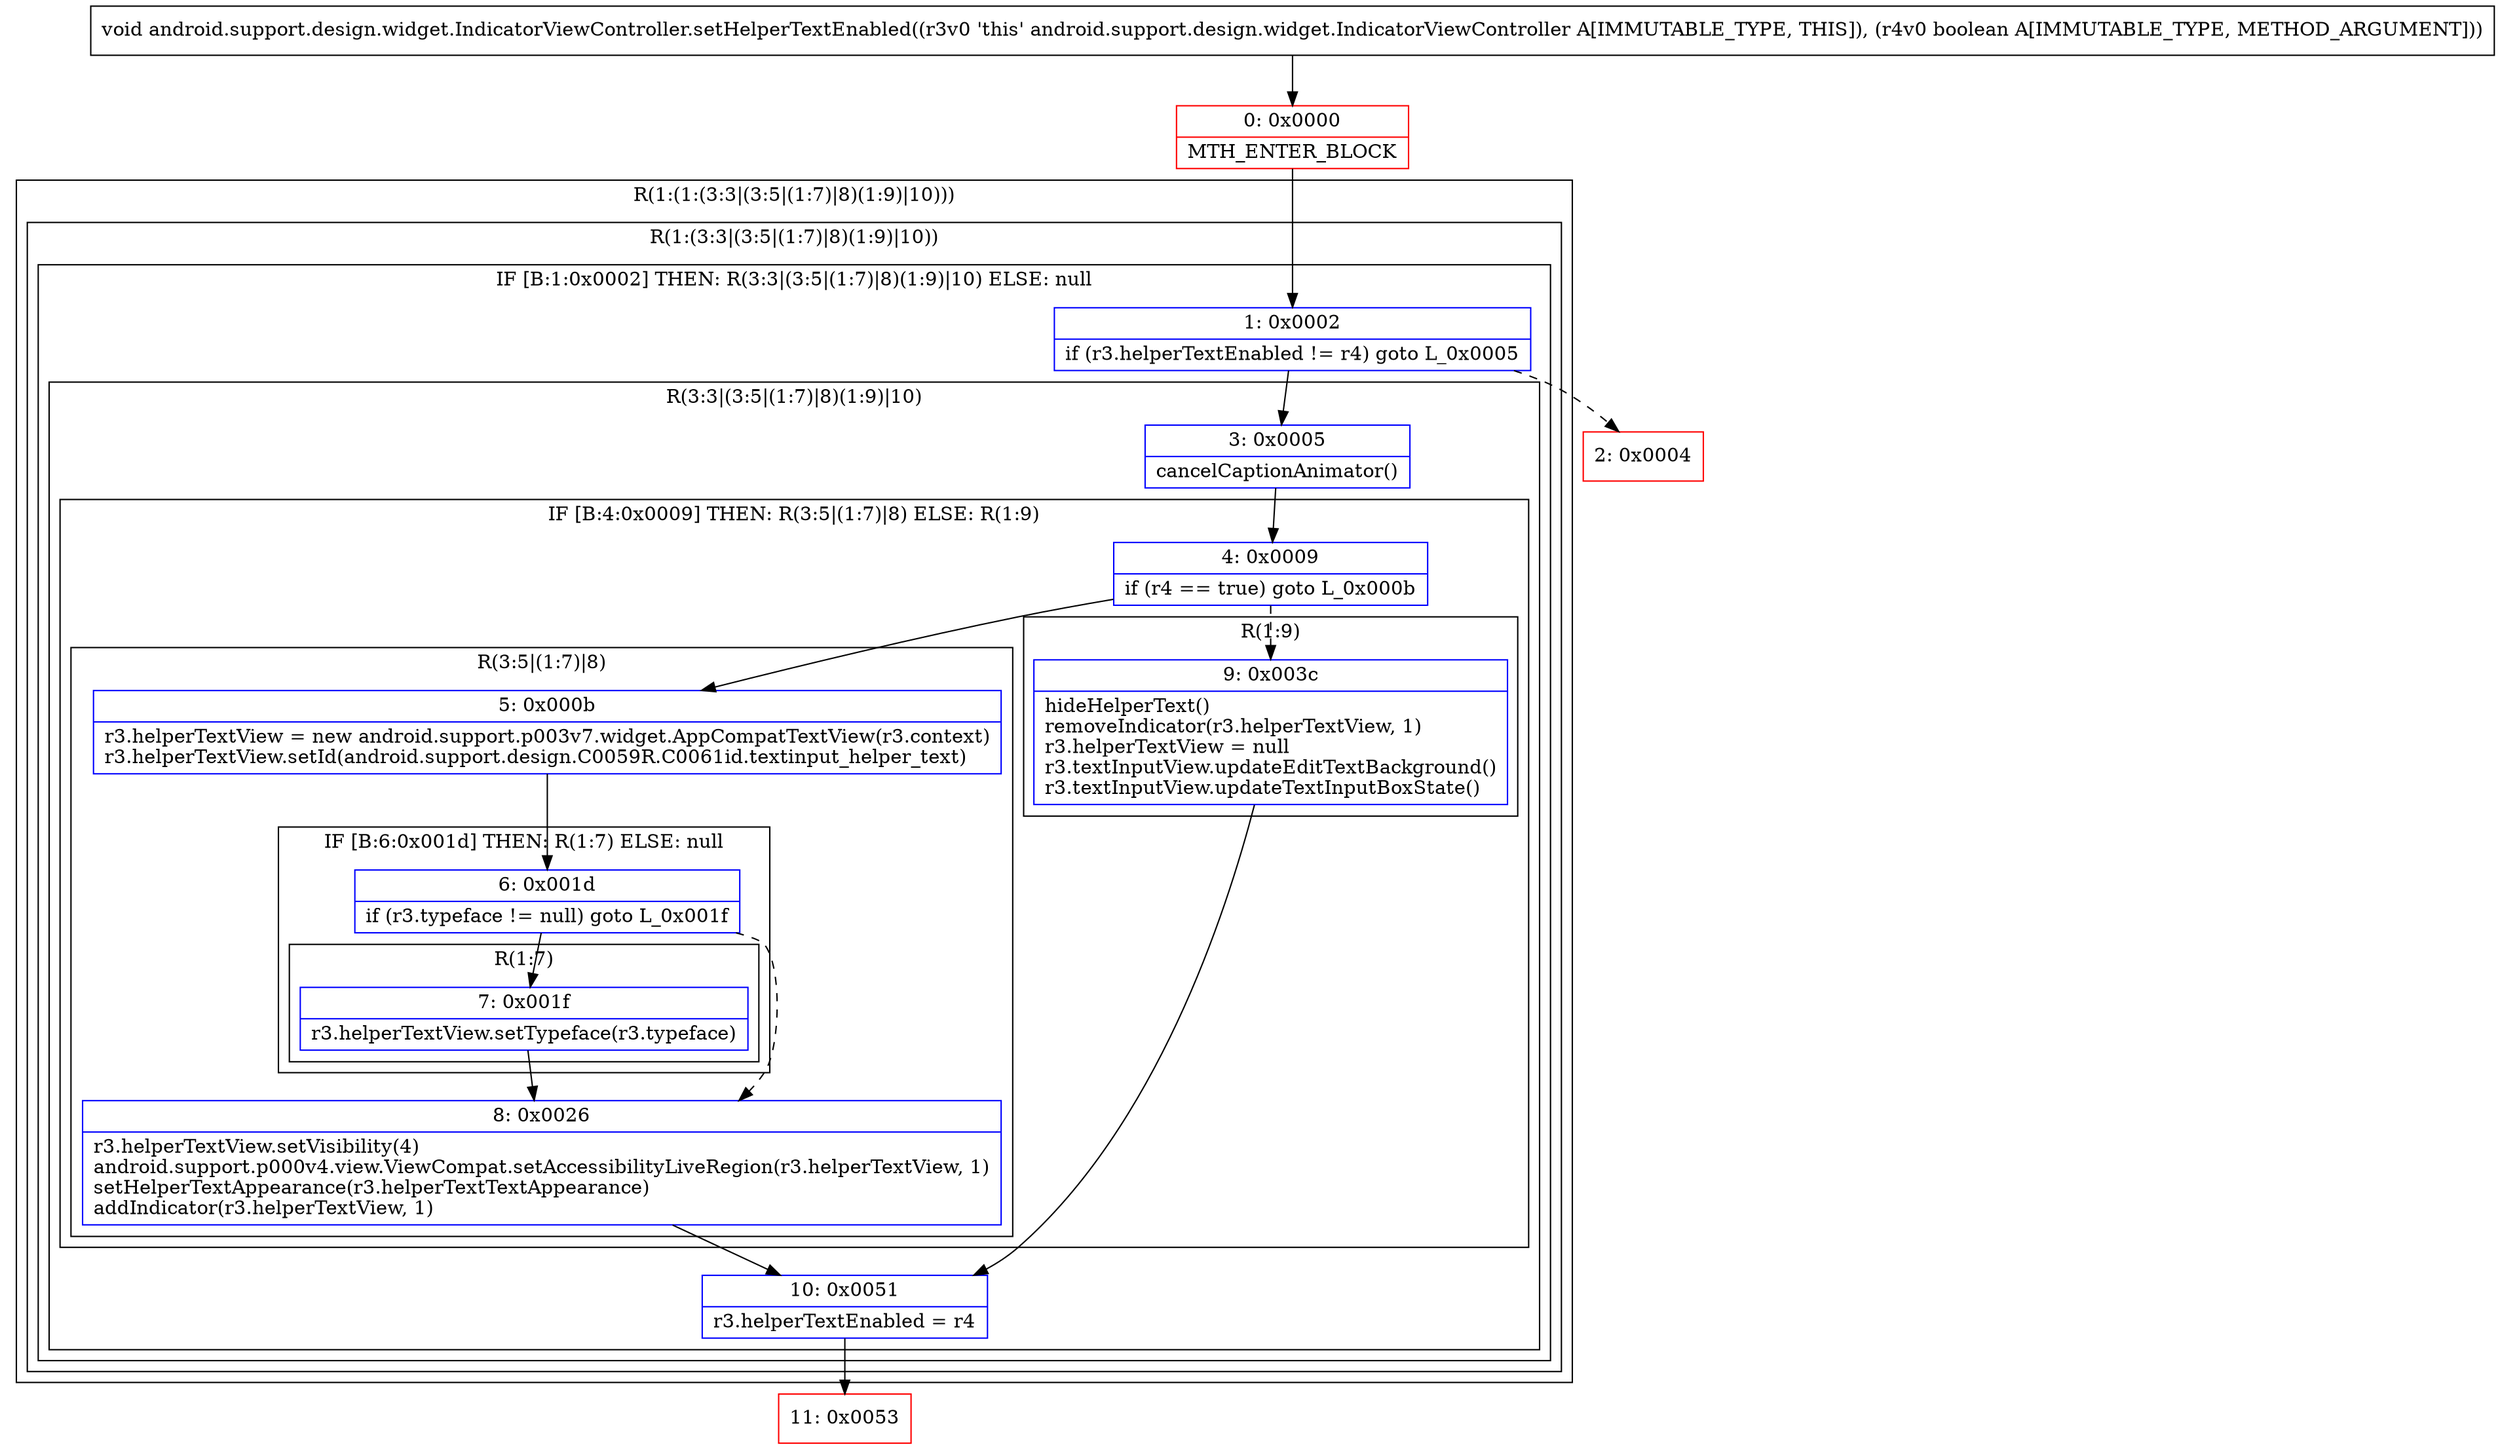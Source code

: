 digraph "CFG forandroid.support.design.widget.IndicatorViewController.setHelperTextEnabled(Z)V" {
subgraph cluster_Region_556860407 {
label = "R(1:(1:(3:3|(3:5|(1:7)|8)(1:9)|10)))";
node [shape=record,color=blue];
subgraph cluster_Region_1176880924 {
label = "R(1:(3:3|(3:5|(1:7)|8)(1:9)|10))";
node [shape=record,color=blue];
subgraph cluster_IfRegion_1683400652 {
label = "IF [B:1:0x0002] THEN: R(3:3|(3:5|(1:7)|8)(1:9)|10) ELSE: null";
node [shape=record,color=blue];
Node_1 [shape=record,label="{1\:\ 0x0002|if (r3.helperTextEnabled != r4) goto L_0x0005\l}"];
subgraph cluster_Region_129720140 {
label = "R(3:3|(3:5|(1:7)|8)(1:9)|10)";
node [shape=record,color=blue];
Node_3 [shape=record,label="{3\:\ 0x0005|cancelCaptionAnimator()\l}"];
subgraph cluster_IfRegion_784124663 {
label = "IF [B:4:0x0009] THEN: R(3:5|(1:7)|8) ELSE: R(1:9)";
node [shape=record,color=blue];
Node_4 [shape=record,label="{4\:\ 0x0009|if (r4 == true) goto L_0x000b\l}"];
subgraph cluster_Region_1179251995 {
label = "R(3:5|(1:7)|8)";
node [shape=record,color=blue];
Node_5 [shape=record,label="{5\:\ 0x000b|r3.helperTextView = new android.support.p003v7.widget.AppCompatTextView(r3.context)\lr3.helperTextView.setId(android.support.design.C0059R.C0061id.textinput_helper_text)\l}"];
subgraph cluster_IfRegion_393233113 {
label = "IF [B:6:0x001d] THEN: R(1:7) ELSE: null";
node [shape=record,color=blue];
Node_6 [shape=record,label="{6\:\ 0x001d|if (r3.typeface != null) goto L_0x001f\l}"];
subgraph cluster_Region_1256992324 {
label = "R(1:7)";
node [shape=record,color=blue];
Node_7 [shape=record,label="{7\:\ 0x001f|r3.helperTextView.setTypeface(r3.typeface)\l}"];
}
}
Node_8 [shape=record,label="{8\:\ 0x0026|r3.helperTextView.setVisibility(4)\landroid.support.p000v4.view.ViewCompat.setAccessibilityLiveRegion(r3.helperTextView, 1)\lsetHelperTextAppearance(r3.helperTextTextAppearance)\laddIndicator(r3.helperTextView, 1)\l}"];
}
subgraph cluster_Region_47169180 {
label = "R(1:9)";
node [shape=record,color=blue];
Node_9 [shape=record,label="{9\:\ 0x003c|hideHelperText()\lremoveIndicator(r3.helperTextView, 1)\lr3.helperTextView = null\lr3.textInputView.updateEditTextBackground()\lr3.textInputView.updateTextInputBoxState()\l}"];
}
}
Node_10 [shape=record,label="{10\:\ 0x0051|r3.helperTextEnabled = r4\l}"];
}
}
}
}
Node_0 [shape=record,color=red,label="{0\:\ 0x0000|MTH_ENTER_BLOCK\l}"];
Node_2 [shape=record,color=red,label="{2\:\ 0x0004}"];
Node_11 [shape=record,color=red,label="{11\:\ 0x0053}"];
MethodNode[shape=record,label="{void android.support.design.widget.IndicatorViewController.setHelperTextEnabled((r3v0 'this' android.support.design.widget.IndicatorViewController A[IMMUTABLE_TYPE, THIS]), (r4v0 boolean A[IMMUTABLE_TYPE, METHOD_ARGUMENT])) }"];
MethodNode -> Node_0;
Node_1 -> Node_2[style=dashed];
Node_1 -> Node_3;
Node_3 -> Node_4;
Node_4 -> Node_5;
Node_4 -> Node_9[style=dashed];
Node_5 -> Node_6;
Node_6 -> Node_7;
Node_6 -> Node_8[style=dashed];
Node_7 -> Node_8;
Node_8 -> Node_10;
Node_9 -> Node_10;
Node_10 -> Node_11;
Node_0 -> Node_1;
}

